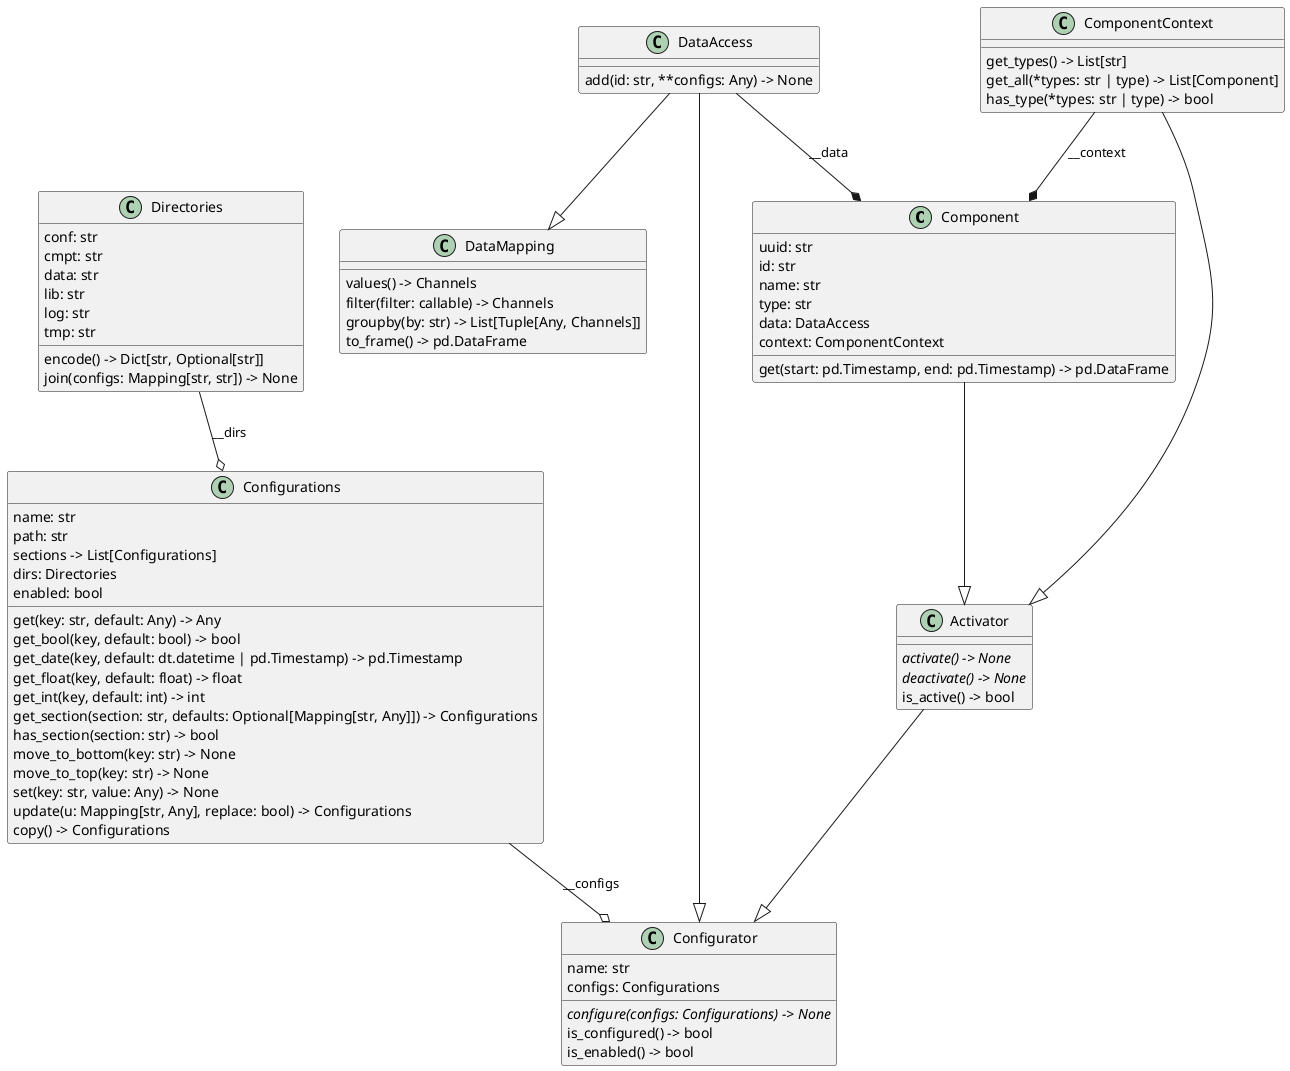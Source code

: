 @startuml loris.components.component.Component
set namespaceSeparator none
class "Component" as loris.components.component.Component {
  uuid: str
  id: str
  name: str
  type: str
  data: DataAccess
  context: ComponentContext
  get(start: pd.Timestamp, end: pd.Timestamp) -> pd.DataFrame
}
class "Activator" as loris.components.activator.Activator {
  {abstract}activate() -> None
  {abstract}deactivate() -> None
  is_active() -> bool
}
class "Configurator" as loris.configs.configurator.Configurator {
  name: str
  configs: Configurations
  {abstract}configure(configs: Configurations) -> None
  is_configured() -> bool
  is_enabled() -> bool
}
class "Configurations" as loris.configs.configurations.Configurations {
  name: str
  path: str
  sections -> List[Configurations]
  dirs: Directories
  enabled: bool
  get(key: str, default: Any) -> Any
  get_bool(key, default: bool) -> bool
  get_date(key, default: dt.datetime | pd.Timestamp) -> pd.Timestamp
  get_float(key, default: float) -> float
  get_int(key, default: int) -> int
  get_section(section: str, defaults: Optional[Mapping[str, Any]]) -> Configurations
  has_section(section: str) -> bool
  move_to_bottom(key: str) -> None
  move_to_top(key: str) -> None
  set(key: str, value: Any) -> None
  update(u: Mapping[str, Any], replace: bool) -> Configurations
  copy() -> Configurations
}
class "Directories" as loris.configs.directories.Directories {
  conf: str
  cmpt: str
  data: str
  lib: str
  log: str
  tmp: str
  encode() -> Dict[str, Optional[str]]
  join(configs: Mapping[str, str]) -> None
}
class "ComponentContext" as loris.components.context.ComponentContext {
  get_types() -> List[str]
  get_all(*types: str | type) -> List[Component]
  has_type(*types: str | type) -> bool
}
class "DataAccess" as loris.data.access.DataAccess {
  add(id: str, **configs: Any) -> None
}
class "DataMapping" as loris.data.mapping.DataMapping {
  values() -> Channels
  filter(filter: callable) -> Channels
  groupby(by: str) -> List[Tuple[Any, Channels]]
  to_frame() -> pd.DataFrame
}
loris.components.activator.Activator --|> loris.configs.configurator.Configurator
loris.components.component.Component --|> loris.components.activator.Activator
loris.data.access.DataAccess --|> loris.data.mapping.DataMapping
loris.data.access.DataAccess --|> loris.configs.configurator.Configurator
loris.data.access.DataAccess --* loris.components.component.Component : __data
loris.components.context.ComponentContext --|> loris.components.activator.Activator
loris.components.context.ComponentContext --* loris.components.component.Component : __context
loris.configs.configurations.Configurations --o loris.configs.configurator.Configurator : __configs
loris.configs.directories.Directories --o loris.configs.configurations.Configurations : __dirs
@enduml
